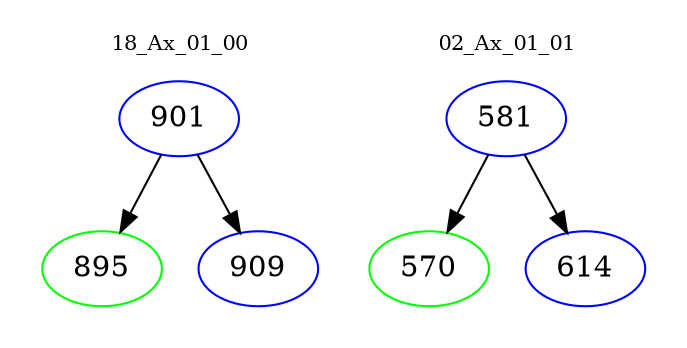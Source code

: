 digraph{
subgraph cluster_0 {
color = white
label = "18_Ax_01_00";
fontsize=10;
T0_901 [label="901", color="blue"]
T0_901 -> T0_895 [color="black"]
T0_895 [label="895", color="green"]
T0_901 -> T0_909 [color="black"]
T0_909 [label="909", color="blue"]
}
subgraph cluster_1 {
color = white
label = "02_Ax_01_01";
fontsize=10;
T1_581 [label="581", color="blue"]
T1_581 -> T1_570 [color="black"]
T1_570 [label="570", color="green"]
T1_581 -> T1_614 [color="black"]
T1_614 [label="614", color="blue"]
}
}
